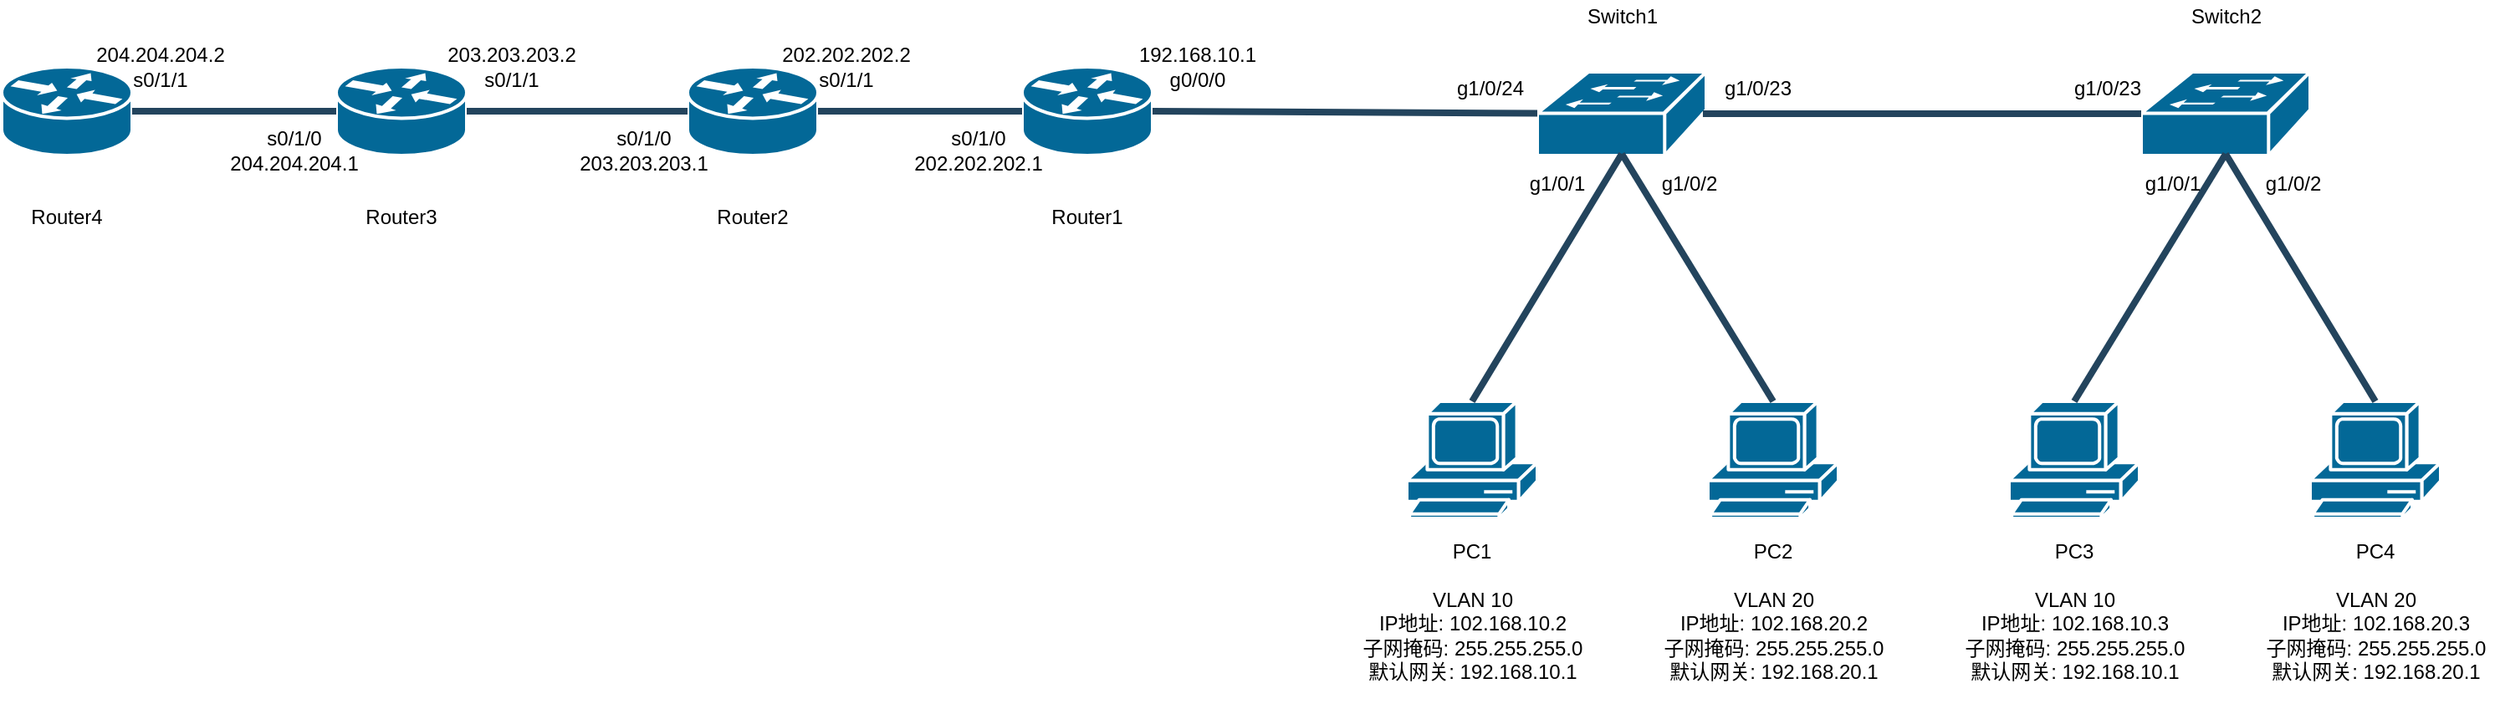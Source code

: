<mxfile version="13.9.8" type="device"><diagram id="lgmPd-8WGn9R2Iw6znCl" name="第 1 页"><mxGraphModel dx="1264" dy="592" grid="1" gridSize="10" guides="1" tooltips="1" connect="1" arrows="1" fold="1" page="1" pageScale="1" pageWidth="827" pageHeight="1169" math="0" shadow="0"><root><mxCell id="0"/><mxCell id="1" parent="0"/><mxCell id="-E9lR9sstc9akbDXiPJe-2" value="" style="shape=mxgraph.cisco.switches.workgroup_switch;html=1;pointerEvents=1;dashed=0;fillColor=#036897;strokeColor=#ffffff;strokeWidth=2;verticalLabelPosition=bottom;verticalAlign=top;align=center;outlineConnect=0;" parent="1" vertex="1"><mxGeometry x="1048" y="463" width="101" height="50" as="geometry"/></mxCell><mxCell id="-E9lR9sstc9akbDXiPJe-3" value="" style="shape=mxgraph.cisco.routers.router;html=1;pointerEvents=1;dashed=0;fillColor=#036897;strokeColor=#ffffff;strokeWidth=2;verticalLabelPosition=bottom;verticalAlign=top;align=center;outlineConnect=0;" parent="1" vertex="1"><mxGeometry x="130" y="460" width="78" height="53" as="geometry"/></mxCell><mxCell id="-E9lR9sstc9akbDXiPJe-4" value="" style="shape=mxgraph.cisco.computers_and_peripherals.pc;html=1;pointerEvents=1;dashed=0;fillColor=#036897;strokeColor=#ffffff;strokeWidth=2;verticalLabelPosition=bottom;verticalAlign=top;align=center;outlineConnect=0;" parent="1" vertex="1"><mxGeometry x="970" y="660" width="78" height="70" as="geometry"/></mxCell><mxCell id="-E9lR9sstc9akbDXiPJe-6" value="" style="shape=mxgraph.cisco.routers.router;html=1;pointerEvents=1;dashed=0;fillColor=#036897;strokeColor=#ffffff;strokeWidth=2;verticalLabelPosition=bottom;verticalAlign=top;align=center;outlineConnect=0;" parent="1" vertex="1"><mxGeometry x="330" y="460" width="78" height="53" as="geometry"/></mxCell><mxCell id="-E9lR9sstc9akbDXiPJe-7" value="" style="shape=mxgraph.cisco.routers.router;html=1;pointerEvents=1;dashed=0;fillColor=#036897;strokeColor=#ffffff;strokeWidth=2;verticalLabelPosition=bottom;verticalAlign=top;align=center;outlineConnect=0;" parent="1" vertex="1"><mxGeometry x="540" y="460" width="78" height="53" as="geometry"/></mxCell><mxCell id="-E9lR9sstc9akbDXiPJe-8" value="" style="shape=mxgraph.cisco.routers.router;html=1;pointerEvents=1;dashed=0;fillColor=#036897;strokeColor=#ffffff;strokeWidth=2;verticalLabelPosition=bottom;verticalAlign=top;align=center;outlineConnect=0;" parent="1" vertex="1"><mxGeometry x="740" y="460" width="78" height="53" as="geometry"/></mxCell><mxCell id="-E9lR9sstc9akbDXiPJe-9" value="" style="shape=mxgraph.cisco.computers_and_peripherals.pc;html=1;pointerEvents=1;dashed=0;fillColor=#036897;strokeColor=#ffffff;strokeWidth=2;verticalLabelPosition=bottom;verticalAlign=top;align=center;outlineConnect=0;" parent="1" vertex="1"><mxGeometry x="1150" y="660" width="78" height="70" as="geometry"/></mxCell><mxCell id="-E9lR9sstc9akbDXiPJe-10" value="" style="shape=mxgraph.cisco.computers_and_peripherals.pc;html=1;pointerEvents=1;dashed=0;fillColor=#036897;strokeColor=#ffffff;strokeWidth=2;verticalLabelPosition=bottom;verticalAlign=top;align=center;outlineConnect=0;" parent="1" vertex="1"><mxGeometry x="1330" y="660" width="78" height="70" as="geometry"/></mxCell><mxCell id="-E9lR9sstc9akbDXiPJe-11" value="" style="shape=mxgraph.cisco.computers_and_peripherals.pc;html=1;pointerEvents=1;dashed=0;fillColor=#036897;strokeColor=#ffffff;strokeWidth=2;verticalLabelPosition=bottom;verticalAlign=top;align=center;outlineConnect=0;" parent="1" vertex="1"><mxGeometry x="1510" y="660" width="78" height="70" as="geometry"/></mxCell><mxCell id="-E9lR9sstc9akbDXiPJe-12" value="" style="shape=mxgraph.cisco.switches.workgroup_switch;html=1;pointerEvents=1;dashed=0;fillColor=#036897;strokeColor=#ffffff;strokeWidth=2;verticalLabelPosition=bottom;verticalAlign=top;align=center;outlineConnect=0;" parent="1" vertex="1"><mxGeometry x="1409" y="463" width="101" height="50" as="geometry"/></mxCell><mxCell id="-E9lR9sstc9akbDXiPJe-18" style="rounded=1;html=1;strokeColor=#23445D;endArrow=none;endFill=0;strokeWidth=4;exitX=1;exitY=0.5;exitDx=0;exitDy=0;exitPerimeter=0;entryX=0;entryY=0.5;entryDx=0;entryDy=0;entryPerimeter=0;" parent="1" source="-E9lR9sstc9akbDXiPJe-3" target="-E9lR9sstc9akbDXiPJe-6" edge="1"><mxGeometry relative="1" as="geometry"><mxPoint x="549.376" y="526" as="sourcePoint"/><mxPoint x="534.624" y="854" as="targetPoint"/></mxGeometry></mxCell><mxCell id="-E9lR9sstc9akbDXiPJe-19" style="rounded=1;html=1;strokeColor=#23445D;endArrow=none;endFill=0;strokeWidth=4;exitX=1;exitY=0.5;exitDx=0;exitDy=0;exitPerimeter=0;entryX=0;entryY=0.5;entryDx=0;entryDy=0;entryPerimeter=0;fillColor=#FF0000;" parent="1" source="-E9lR9sstc9akbDXiPJe-6" target="-E9lR9sstc9akbDXiPJe-7" edge="1"><mxGeometry relative="1" as="geometry"><mxPoint x="559.376" y="536" as="sourcePoint"/><mxPoint x="544.624" y="864" as="targetPoint"/></mxGeometry></mxCell><mxCell id="-E9lR9sstc9akbDXiPJe-20" style="rounded=1;html=1;strokeColor=#23445D;endArrow=none;endFill=0;strokeWidth=4;exitX=1;exitY=0.5;exitDx=0;exitDy=0;exitPerimeter=0;entryX=0;entryY=0.5;entryDx=0;entryDy=0;entryPerimeter=0;" parent="1" source="-E9lR9sstc9akbDXiPJe-7" target="-E9lR9sstc9akbDXiPJe-8" edge="1"><mxGeometry relative="1" as="geometry"><mxPoint x="569.376" y="546" as="sourcePoint"/><mxPoint x="554.624" y="874" as="targetPoint"/></mxGeometry></mxCell><mxCell id="-E9lR9sstc9akbDXiPJe-21" style="rounded=1;html=1;strokeColor=#23445D;endArrow=none;endFill=0;strokeWidth=4;exitX=1;exitY=0.5;exitDx=0;exitDy=0;exitPerimeter=0;" parent="1" source="-E9lR9sstc9akbDXiPJe-8" target="-E9lR9sstc9akbDXiPJe-2" edge="1"><mxGeometry relative="1" as="geometry"><mxPoint x="579.376" y="556" as="sourcePoint"/><mxPoint x="564.624" y="884" as="targetPoint"/></mxGeometry></mxCell><mxCell id="-E9lR9sstc9akbDXiPJe-22" style="rounded=1;html=1;strokeColor=#23445D;endArrow=none;endFill=0;strokeWidth=4;exitX=0.98;exitY=0.5;exitDx=0;exitDy=0;exitPerimeter=0;entryX=0;entryY=0.5;entryDx=0;entryDy=0;entryPerimeter=0;" parent="1" source="-E9lR9sstc9akbDXiPJe-2" target="-E9lR9sstc9akbDXiPJe-12" edge="1"><mxGeometry relative="1" as="geometry"><mxPoint x="1240.756" y="490" as="sourcePoint"/><mxPoint x="1226.004" y="818" as="targetPoint"/></mxGeometry></mxCell><mxCell id="-E9lR9sstc9akbDXiPJe-23" style="rounded=1;html=1;strokeColor=#23445D;endArrow=none;endFill=0;strokeWidth=4;exitX=0.5;exitY=0;exitDx=0;exitDy=0;exitPerimeter=0;entryX=0.5;entryY=0.98;entryDx=0;entryDy=0;entryPerimeter=0;" parent="1" source="-E9lR9sstc9akbDXiPJe-4" target="-E9lR9sstc9akbDXiPJe-2" edge="1"><mxGeometry relative="1" as="geometry"><mxPoint x="828" y="496.5" as="sourcePoint"/><mxPoint x="1058" y="497.73" as="targetPoint"/></mxGeometry></mxCell><mxCell id="-E9lR9sstc9akbDXiPJe-24" style="rounded=1;html=1;strokeColor=#23445D;endArrow=none;endFill=0;strokeWidth=4;exitX=0.5;exitY=0;exitDx=0;exitDy=0;exitPerimeter=0;entryX=0.5;entryY=0.98;entryDx=0;entryDy=0;entryPerimeter=0;" parent="1" source="-E9lR9sstc9akbDXiPJe-9" target="-E9lR9sstc9akbDXiPJe-2" edge="1"><mxGeometry relative="1" as="geometry"><mxPoint x="838" y="506.5" as="sourcePoint"/><mxPoint x="1068" y="507.73" as="targetPoint"/></mxGeometry></mxCell><mxCell id="-E9lR9sstc9akbDXiPJe-25" style="rounded=1;html=1;strokeColor=#23445D;endArrow=none;endFill=0;strokeWidth=4;exitX=0.5;exitY=0;exitDx=0;exitDy=0;exitPerimeter=0;entryX=0.5;entryY=0.98;entryDx=0;entryDy=0;entryPerimeter=0;" parent="1" source="-E9lR9sstc9akbDXiPJe-10" target="-E9lR9sstc9akbDXiPJe-12" edge="1"><mxGeometry relative="1" as="geometry"><mxPoint x="848" y="516.5" as="sourcePoint"/><mxPoint x="1078" y="517.73" as="targetPoint"/></mxGeometry></mxCell><mxCell id="-E9lR9sstc9akbDXiPJe-26" style="rounded=1;html=1;strokeColor=#23445D;endArrow=none;endFill=0;strokeWidth=4;exitX=0.5;exitY=0;exitDx=0;exitDy=0;exitPerimeter=0;entryX=0.5;entryY=0.98;entryDx=0;entryDy=0;entryPerimeter=0;" parent="1" source="-E9lR9sstc9akbDXiPJe-11" target="-E9lR9sstc9akbDXiPJe-12" edge="1"><mxGeometry relative="1" as="geometry"><mxPoint x="858" y="526.5" as="sourcePoint"/><mxPoint x="1088" y="527.73" as="targetPoint"/></mxGeometry></mxCell><mxCell id="-E9lR9sstc9akbDXiPJe-27" value="204.204.204.2&lt;br&gt;s0/1/1" style="text;html=1;strokeColor=none;fillColor=none;align=center;verticalAlign=middle;whiteSpace=wrap;rounded=0;" parent="1" vertex="1"><mxGeometry x="180" y="440" width="90" height="40" as="geometry"/></mxCell><mxCell id="-E9lR9sstc9akbDXiPJe-28" value="203.203.203.2&lt;br&gt;s0/1/1" style="text;html=1;strokeColor=none;fillColor=none;align=center;verticalAlign=middle;whiteSpace=wrap;rounded=0;" parent="1" vertex="1"><mxGeometry x="390" y="440" width="90" height="40" as="geometry"/></mxCell><mxCell id="-E9lR9sstc9akbDXiPJe-29" value="202.202.202.2&lt;br&gt;s0/1/1" style="text;html=1;strokeColor=none;fillColor=none;align=center;verticalAlign=middle;whiteSpace=wrap;rounded=0;" parent="1" vertex="1"><mxGeometry x="590" y="440" width="90" height="40" as="geometry"/></mxCell><mxCell id="-E9lR9sstc9akbDXiPJe-30" value="192.168.10.1&lt;br&gt;g0/0/0" style="text;html=1;strokeColor=none;fillColor=none;align=center;verticalAlign=middle;whiteSpace=wrap;rounded=0;" parent="1" vertex="1"><mxGeometry x="800" y="440" width="90" height="40" as="geometry"/></mxCell><mxCell id="-E9lR9sstc9akbDXiPJe-31" value="g1/0/23" style="text;html=1;strokeColor=none;fillColor=none;align=center;verticalAlign=middle;whiteSpace=wrap;rounded=0;" parent="1" vertex="1"><mxGeometry x="1160" y="463" width="40" height="20" as="geometry"/></mxCell><mxCell id="-E9lR9sstc9akbDXiPJe-32" value="g1/0/24" style="text;html=1;strokeColor=none;fillColor=none;align=center;verticalAlign=middle;whiteSpace=wrap;rounded=0;" parent="1" vertex="1"><mxGeometry x="1000" y="463" width="40" height="20" as="geometry"/></mxCell><mxCell id="-E9lR9sstc9akbDXiPJe-33" value="g1/0/23" style="text;html=1;strokeColor=none;fillColor=none;align=center;verticalAlign=middle;whiteSpace=wrap;rounded=0;" parent="1" vertex="1"><mxGeometry x="1369" y="463" width="40" height="20" as="geometry"/></mxCell><mxCell id="-E9lR9sstc9akbDXiPJe-34" value="g1/0/1" style="text;html=1;strokeColor=none;fillColor=none;align=center;verticalAlign=middle;whiteSpace=wrap;rounded=0;" parent="1" vertex="1"><mxGeometry x="1040" y="520" width="40" height="20" as="geometry"/></mxCell><mxCell id="-E9lR9sstc9akbDXiPJe-35" value="g1/0/2" style="text;html=1;strokeColor=none;fillColor=none;align=center;verticalAlign=middle;whiteSpace=wrap;rounded=0;" parent="1" vertex="1"><mxGeometry x="1118.5" y="520" width="40" height="20" as="geometry"/></mxCell><mxCell id="-E9lR9sstc9akbDXiPJe-36" value="g1/0/1" style="text;html=1;strokeColor=none;fillColor=none;align=center;verticalAlign=middle;whiteSpace=wrap;rounded=0;" parent="1" vertex="1"><mxGeometry x="1408" y="520" width="40" height="20" as="geometry"/></mxCell><mxCell id="-E9lR9sstc9akbDXiPJe-37" value="g1/0/2" style="text;html=1;strokeColor=none;fillColor=none;align=center;verticalAlign=middle;whiteSpace=wrap;rounded=0;" parent="1" vertex="1"><mxGeometry x="1479.5" y="520" width="40" height="20" as="geometry"/></mxCell><mxCell id="-E9lR9sstc9akbDXiPJe-38" value="PC1" style="text;html=1;strokeColor=none;fillColor=none;align=center;verticalAlign=middle;whiteSpace=wrap;rounded=0;" parent="1" vertex="1"><mxGeometry x="989" y="740" width="40" height="20" as="geometry"/></mxCell><mxCell id="-E9lR9sstc9akbDXiPJe-39" value="PC2" style="text;html=1;strokeColor=none;fillColor=none;align=center;verticalAlign=middle;whiteSpace=wrap;rounded=0;" parent="1" vertex="1"><mxGeometry x="1169" y="740" width="40" height="20" as="geometry"/></mxCell><mxCell id="-E9lR9sstc9akbDXiPJe-40" value="PC3" style="text;html=1;strokeColor=none;fillColor=none;align=center;verticalAlign=middle;whiteSpace=wrap;rounded=0;" parent="1" vertex="1"><mxGeometry x="1349" y="740" width="40" height="20" as="geometry"/></mxCell><mxCell id="-E9lR9sstc9akbDXiPJe-41" value="PC4" style="text;html=1;strokeColor=none;fillColor=none;align=center;verticalAlign=middle;whiteSpace=wrap;rounded=0;" parent="1" vertex="1"><mxGeometry x="1529" y="740" width="40" height="20" as="geometry"/></mxCell><mxCell id="-E9lR9sstc9akbDXiPJe-42" value="Router4" style="text;html=1;strokeColor=none;fillColor=none;align=center;verticalAlign=middle;whiteSpace=wrap;rounded=0;" parent="1" vertex="1"><mxGeometry x="149" y="540" width="40" height="20" as="geometry"/></mxCell><mxCell id="-E9lR9sstc9akbDXiPJe-43" value="Router3" style="text;html=1;strokeColor=none;fillColor=none;align=center;verticalAlign=middle;whiteSpace=wrap;rounded=0;" parent="1" vertex="1"><mxGeometry x="349" y="540" width="40" height="20" as="geometry"/></mxCell><mxCell id="-E9lR9sstc9akbDXiPJe-44" value="Router2" style="text;html=1;strokeColor=none;fillColor=none;align=center;verticalAlign=middle;whiteSpace=wrap;rounded=0;" parent="1" vertex="1"><mxGeometry x="559" y="540" width="40" height="20" as="geometry"/></mxCell><mxCell id="-E9lR9sstc9akbDXiPJe-45" value="Router1" style="text;html=1;strokeColor=none;fillColor=none;align=center;verticalAlign=middle;whiteSpace=wrap;rounded=0;" parent="1" vertex="1"><mxGeometry x="759" y="540" width="40" height="20" as="geometry"/></mxCell><mxCell id="-E9lR9sstc9akbDXiPJe-46" value="Switch1" style="text;html=1;strokeColor=none;fillColor=none;align=center;verticalAlign=middle;whiteSpace=wrap;rounded=0;" parent="1" vertex="1"><mxGeometry x="1078.5" y="420" width="40" height="20" as="geometry"/></mxCell><mxCell id="-E9lR9sstc9akbDXiPJe-47" value="Switch2" style="text;html=1;strokeColor=none;fillColor=none;align=center;verticalAlign=middle;whiteSpace=wrap;rounded=0;" parent="1" vertex="1"><mxGeometry x="1439.5" y="420" width="40" height="20" as="geometry"/></mxCell><mxCell id="-E9lR9sstc9akbDXiPJe-48" value="VLAN 10&lt;br&gt;IP地址: 102.168.10.2&lt;br&gt;子网掩码: 255.255.255.0&lt;br&gt;默认网关: 192.168.10.1" style="text;html=1;strokeColor=none;fillColor=none;align=center;verticalAlign=middle;whiteSpace=wrap;rounded=0;" parent="1" vertex="1"><mxGeometry x="935.75" y="760" width="146.5" height="80" as="geometry"/></mxCell><mxCell id="-E9lR9sstc9akbDXiPJe-49" value="VLAN 20&lt;br&gt;IP地址: 102.168.20.2&lt;br&gt;子网掩码: 255.255.255.0&lt;br&gt;默认网关: 192.168.20.1" style="text;html=1;strokeColor=none;fillColor=none;align=center;verticalAlign=middle;whiteSpace=wrap;rounded=0;" parent="1" vertex="1"><mxGeometry x="1115.75" y="760" width="146.5" height="80" as="geometry"/></mxCell><mxCell id="-E9lR9sstc9akbDXiPJe-50" value="VLAN 10&lt;br&gt;IP地址: 102.168.10.3&lt;br&gt;子网掩码: 255.255.255.0&lt;br&gt;默认网关: 192.168.10.1" style="text;html=1;strokeColor=none;fillColor=none;align=center;verticalAlign=middle;whiteSpace=wrap;rounded=0;" parent="1" vertex="1"><mxGeometry x="1295.75" y="760" width="146.5" height="80" as="geometry"/></mxCell><mxCell id="-E9lR9sstc9akbDXiPJe-51" value="VLAN 20&lt;br&gt;IP地址: 102.168.20.3&lt;br&gt;子网掩码: 255.255.255.0&lt;br&gt;默认网关: 192.168.20.1" style="text;html=1;strokeColor=none;fillColor=none;align=center;verticalAlign=middle;whiteSpace=wrap;rounded=0;" parent="1" vertex="1"><mxGeometry x="1475.75" y="760" width="146.5" height="80" as="geometry"/></mxCell><mxCell id="-E9lR9sstc9akbDXiPJe-52" value="s0/1/0&lt;br&gt;204.204.204.1" style="text;html=1;strokeColor=none;fillColor=none;align=center;verticalAlign=middle;whiteSpace=wrap;rounded=0;" parent="1" vertex="1"><mxGeometry x="260" y="490" width="90" height="40" as="geometry"/></mxCell><mxCell id="-E9lR9sstc9akbDXiPJe-53" value="s0/1/0&lt;br&gt;203.203.203.1" style="text;html=1;strokeColor=none;fillColor=none;align=center;verticalAlign=middle;whiteSpace=wrap;rounded=0;" parent="1" vertex="1"><mxGeometry x="469" y="490" width="90" height="40" as="geometry"/></mxCell><mxCell id="-E9lR9sstc9akbDXiPJe-54" value="s0/1/0&lt;br&gt;202.202.202.1" style="text;html=1;strokeColor=none;fillColor=none;align=center;verticalAlign=middle;whiteSpace=wrap;rounded=0;" parent="1" vertex="1"><mxGeometry x="669" y="490" width="90" height="40" as="geometry"/></mxCell></root></mxGraphModel></diagram></mxfile>